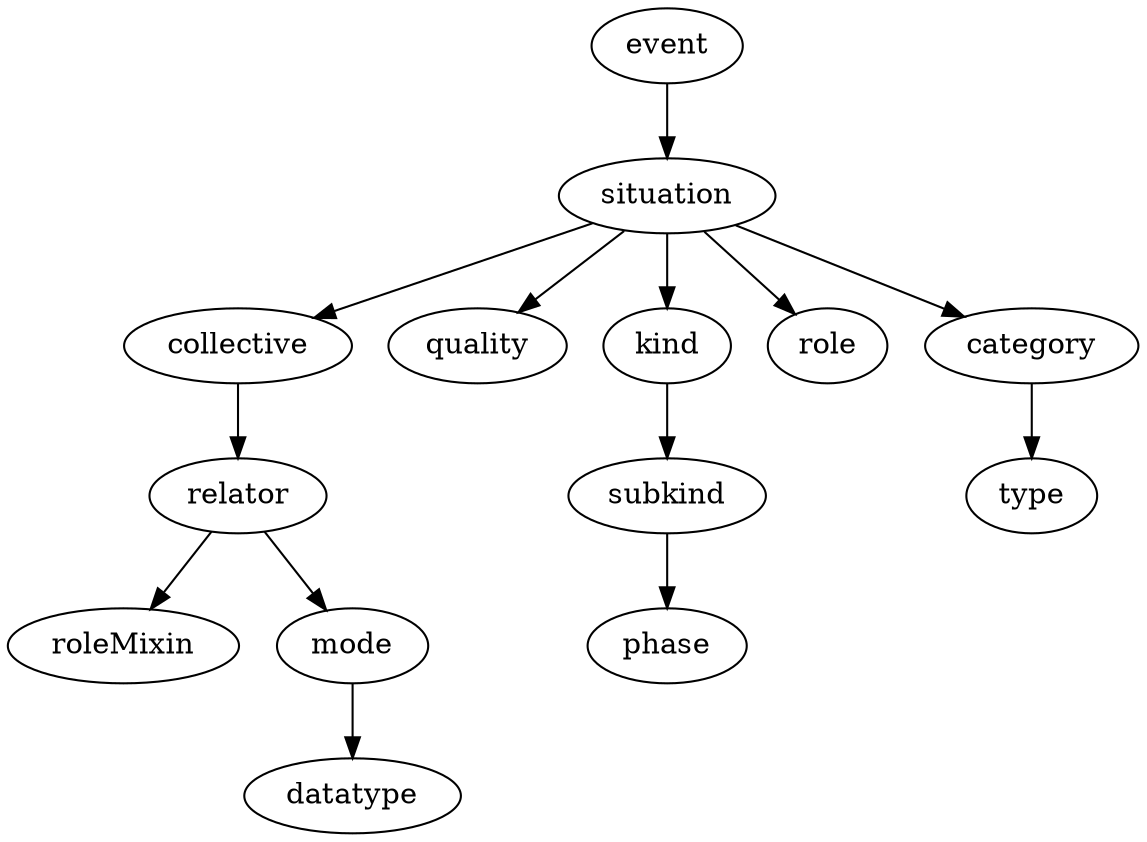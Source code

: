 strict digraph  {
event;
situation;
collective;
quality;
kind;
role;
category;
relator;
subkind;
phase;
roleMixin;
mode;
type;
datatype;
event -> situation;
situation -> collective;
situation -> quality;
situation -> kind;
situation -> role;
situation -> category;
collective -> relator;
kind -> subkind;
category -> type;
relator -> roleMixin;
relator -> mode;
subkind -> phase;
mode -> datatype;
}
